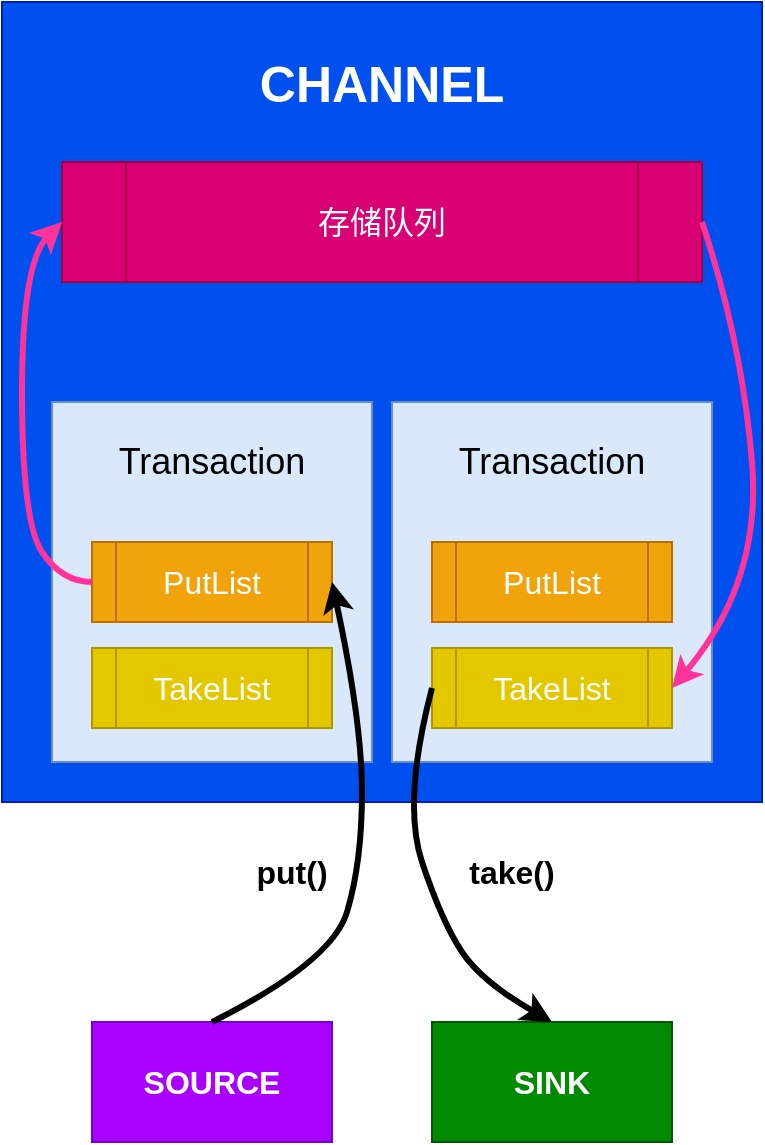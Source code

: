 <mxfile version="13.10.0" type="embed">
    <diagram id="t1EHEqjHJqykjr_R1YX-" name="Page-1">
        <mxGraphModel dx="968" dy="1220" grid="1" gridSize="10" guides="1" tooltips="1" connect="1" arrows="1" fold="1" page="1" pageScale="1" pageWidth="827" pageHeight="1169" math="0" shadow="0">
            <root>
                <mxCell id="0"/>
                <mxCell id="1" parent="0"/>
                <mxCell id="2" value="SOURCE" style="rounded=0;whiteSpace=wrap;html=1;fontSize=16;fontStyle=1;fillColor=#aa00ff;strokeColor=#7700CC;fontColor=#ffffff;" parent="1" vertex="1">
                    <mxGeometry x="265" y="680" width="120" height="60" as="geometry"/>
                </mxCell>
                <mxCell id="4" value="" style="rounded=0;whiteSpace=wrap;html=1;fillColor=#0050ef;strokeColor=#001DBC;fontColor=#ffffff;" parent="1" vertex="1">
                    <mxGeometry x="220" y="170" width="380" height="400" as="geometry"/>
                </mxCell>
                <mxCell id="5" value="SINK" style="rounded=0;whiteSpace=wrap;html=1;fontSize=16;fontStyle=1;fillColor=#008a00;strokeColor=#005700;fontColor=#ffffff;" parent="1" vertex="1">
                    <mxGeometry x="435" y="680" width="120" height="60" as="geometry"/>
                </mxCell>
                <mxCell id="6" value="存储队列" style="shape=process;whiteSpace=wrap;html=1;backgroundOutline=1;fontSize=16;fillColor=#d80073;strokeColor=#A50040;fontColor=#ffffff;" parent="1" vertex="1">
                    <mxGeometry x="250" y="250" width="320" height="60" as="geometry"/>
                </mxCell>
                <mxCell id="11" value="" style="group" parent="1" vertex="1" connectable="0">
                    <mxGeometry x="245" y="370" width="160" height="180" as="geometry"/>
                </mxCell>
                <mxCell id="7" value="" style="rounded=0;whiteSpace=wrap;html=1;fontSize=16;fillColor=#dae8fc;strokeColor=#6c8ebf;" parent="11" vertex="1">
                    <mxGeometry width="160" height="180" as="geometry"/>
                </mxCell>
                <mxCell id="8" value="PutList" style="shape=process;whiteSpace=wrap;html=1;backgroundOutline=1;fontSize=16;fillColor=#f0a30a;strokeColor=#BD7000;fontColor=#ffffff;" parent="11" vertex="1">
                    <mxGeometry x="20" y="70" width="120" height="40" as="geometry"/>
                </mxCell>
                <mxCell id="9" value="TakeList" style="shape=process;whiteSpace=wrap;html=1;backgroundOutline=1;fontSize=16;fillColor=#e3c800;strokeColor=#B09500;fontColor=#ffffff;" parent="11" vertex="1">
                    <mxGeometry x="20" y="123" width="120" height="40" as="geometry"/>
                </mxCell>
                <mxCell id="10" value="Transaction" style="text;html=1;strokeColor=none;fillColor=none;align=center;verticalAlign=middle;whiteSpace=wrap;rounded=0;fontSize=18;" parent="11" vertex="1">
                    <mxGeometry x="30" y="15" width="100" height="30" as="geometry"/>
                </mxCell>
                <mxCell id="12" value="" style="group" parent="1" vertex="1" connectable="0">
                    <mxGeometry x="415" y="370" width="160" height="180" as="geometry"/>
                </mxCell>
                <mxCell id="13" value="" style="rounded=0;whiteSpace=wrap;html=1;fontSize=16;fillColor=#dae8fc;strokeColor=#6c8ebf;" parent="12" vertex="1">
                    <mxGeometry width="160" height="180" as="geometry"/>
                </mxCell>
                <mxCell id="14" value="PutList" style="shape=process;whiteSpace=wrap;html=1;backgroundOutline=1;fontSize=16;fillColor=#f0a30a;strokeColor=#BD7000;fontColor=#ffffff;" parent="12" vertex="1">
                    <mxGeometry x="20" y="70" width="120" height="40" as="geometry"/>
                </mxCell>
                <mxCell id="15" value="TakeList" style="shape=process;whiteSpace=wrap;html=1;backgroundOutline=1;fontSize=16;fillColor=#e3c800;strokeColor=#B09500;fontColor=#ffffff;" parent="12" vertex="1">
                    <mxGeometry x="20" y="123" width="120" height="40" as="geometry"/>
                </mxCell>
                <mxCell id="16" value="Transaction" style="text;html=1;strokeColor=none;fillColor=none;align=center;verticalAlign=middle;whiteSpace=wrap;rounded=0;fontSize=18;" parent="12" vertex="1">
                    <mxGeometry x="30" y="15" width="100" height="30" as="geometry"/>
                </mxCell>
                <mxCell id="17" value="CHANNEL" style="text;html=1;strokeColor=none;fillColor=none;align=center;verticalAlign=middle;whiteSpace=wrap;rounded=0;fontSize=25;fontColor=#FFFFFF;fontStyle=1" parent="1" vertex="1">
                    <mxGeometry x="330" y="190" width="160" height="40" as="geometry"/>
                </mxCell>
                <mxCell id="18" value="" style="curved=1;endArrow=classic;html=1;fontSize=25;fontColor=#FFFFFF;exitX=0.5;exitY=0;exitDx=0;exitDy=0;entryX=1;entryY=0.5;entryDx=0;entryDy=0;strokeWidth=3;" parent="1" source="2" target="8" edge="1">
                    <mxGeometry width="50" height="50" relative="1" as="geometry">
                        <mxPoint x="30" y="640" as="sourcePoint"/>
                        <mxPoint x="290" y="600" as="targetPoint"/>
                        <Array as="points">
                            <mxPoint x="385" y="650"/>
                            <mxPoint x="400" y="600"/>
                            <mxPoint x="400" y="530"/>
                        </Array>
                    </mxGeometry>
                </mxCell>
                <mxCell id="19" value="put()" style="text;html=1;strokeColor=none;fillColor=none;align=center;verticalAlign=middle;whiteSpace=wrap;rounded=0;fontSize=16;fontColor=#000000;fontStyle=1" parent="1" vertex="1">
                    <mxGeometry x="325" y="590" width="80" height="30" as="geometry"/>
                </mxCell>
                <mxCell id="20" value="" style="curved=1;endArrow=classic;html=1;fontSize=16;fontColor=#000000;entryX=0.5;entryY=0;entryDx=0;entryDy=0;exitX=0;exitY=0.5;exitDx=0;exitDy=0;strokeWidth=3;" parent="1" source="15" target="5" edge="1">
                    <mxGeometry width="50" height="50" relative="1" as="geometry">
                        <mxPoint x="400" y="630" as="sourcePoint"/>
                        <mxPoint x="630" y="570" as="targetPoint"/>
                        <Array as="points">
                            <mxPoint x="420" y="570"/>
                            <mxPoint x="440" y="630"/>
                            <mxPoint x="460" y="660"/>
                        </Array>
                    </mxGeometry>
                </mxCell>
                <mxCell id="21" value="" style="curved=1;endArrow=classic;html=1;fontSize=16;fontColor=#000000;entryX=0;entryY=0.5;entryDx=0;entryDy=0;exitX=0;exitY=0.5;exitDx=0;exitDy=0;strokeWidth=3;strokeColor=#FF3399;" parent="1" source="8" target="6" edge="1">
                    <mxGeometry width="50" height="50" relative="1" as="geometry">
                        <mxPoint x="-160" y="640" as="sourcePoint"/>
                        <mxPoint x="-110" y="590" as="targetPoint"/>
                        <Array as="points">
                            <mxPoint x="250" y="460"/>
                            <mxPoint x="230" y="430"/>
                            <mxPoint x="230" y="300"/>
                        </Array>
                    </mxGeometry>
                </mxCell>
                <mxCell id="22" value="" style="curved=1;endArrow=classic;html=1;fontSize=16;fontColor=#000000;entryX=1;entryY=0.5;entryDx=0;entryDy=0;exitX=1;exitY=0.5;exitDx=0;exitDy=0;strokeWidth=3;strokeColor=#FF3399;" parent="1" source="6" target="15" edge="1">
                    <mxGeometry width="50" height="50" relative="1" as="geometry">
                        <mxPoint x="60" y="380" as="sourcePoint"/>
                        <mxPoint x="-110" y="590" as="targetPoint"/>
                        <Array as="points">
                            <mxPoint x="590" y="340"/>
                            <mxPoint x="600" y="460"/>
                        </Array>
                    </mxGeometry>
                </mxCell>
                <mxCell id="23" value="take()" style="text;html=1;strokeColor=none;fillColor=none;align=center;verticalAlign=middle;whiteSpace=wrap;rounded=0;fontSize=16;fontColor=#000000;fontStyle=1" parent="1" vertex="1">
                    <mxGeometry x="435" y="590" width="80" height="30" as="geometry"/>
                </mxCell>
            </root>
        </mxGraphModel>
    </diagram>
</mxfile>